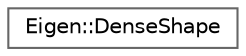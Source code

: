 digraph "类继承关系图"
{
 // LATEX_PDF_SIZE
  bgcolor="transparent";
  edge [fontname=Helvetica,fontsize=10,labelfontname=Helvetica,labelfontsize=10];
  node [fontname=Helvetica,fontsize=10,shape=box,height=0.2,width=0.4];
  rankdir="LR";
  Node0 [id="Node000000",label="Eigen::DenseShape",height=0.2,width=0.4,color="grey40", fillcolor="white", style="filled",URL="$struct_eigen_1_1_dense_shape.html",tooltip=" "];
}
